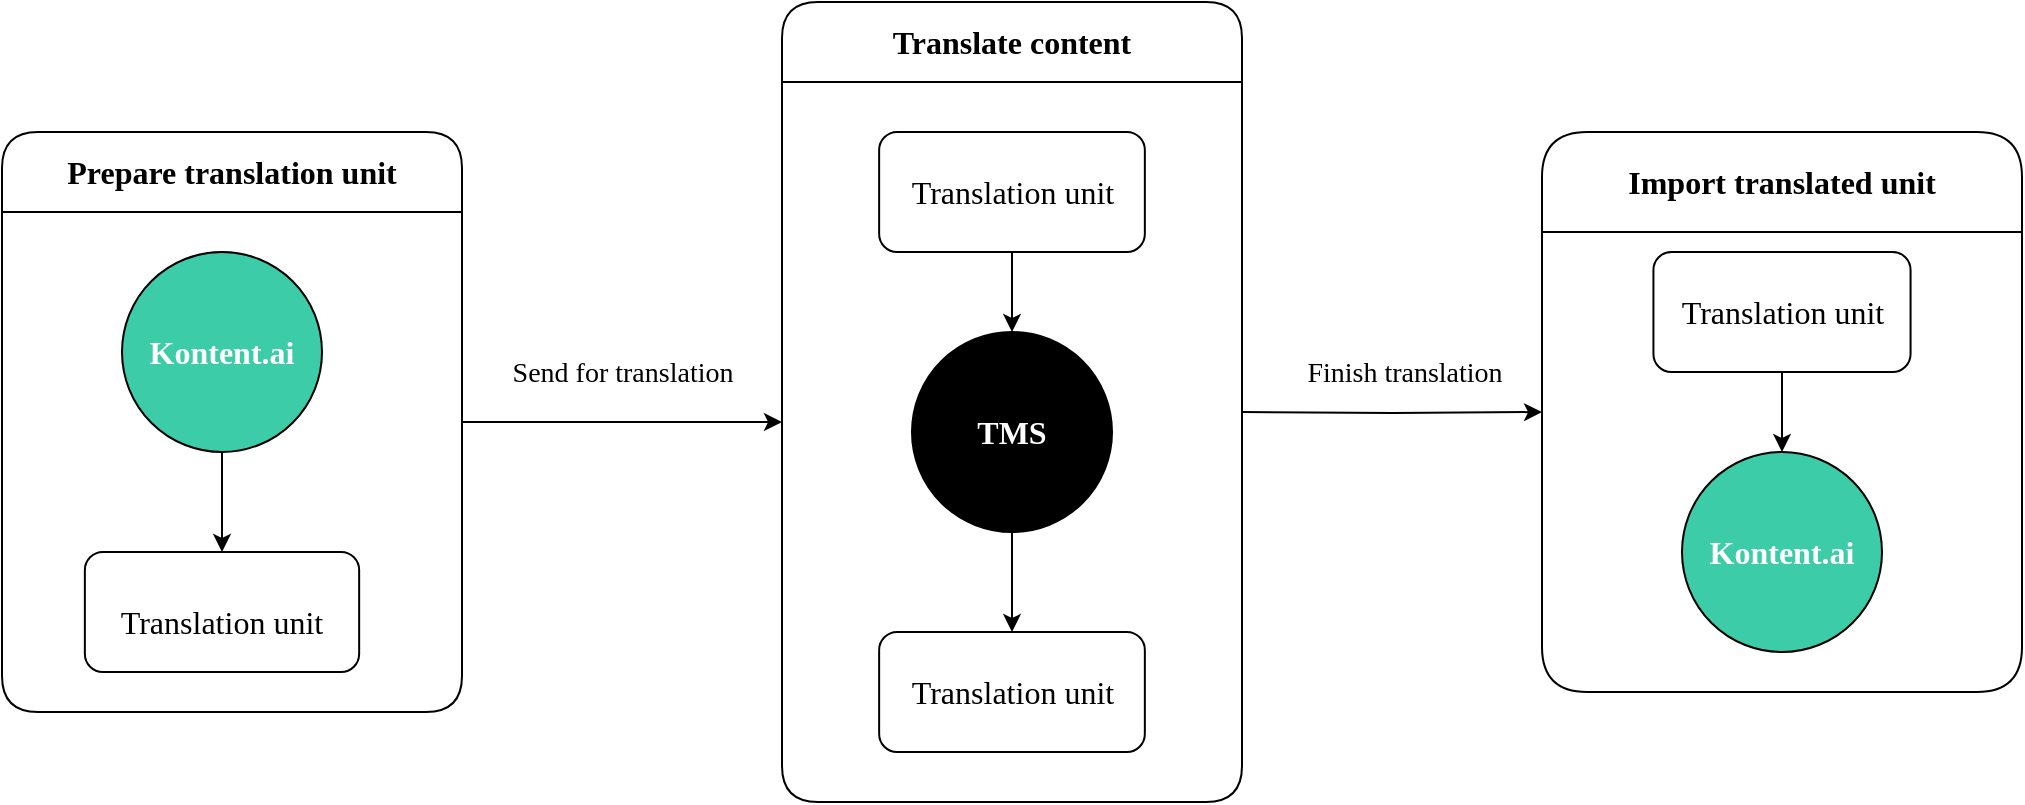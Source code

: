 <mxfile version="20.8.10" type="device"><diagram name="Page-1" id="AFoDz4chDv0H0BBBHJnp"><mxGraphModel dx="1195" dy="737" grid="1" gridSize="10" guides="1" tooltips="1" connect="1" arrows="1" fold="1" page="1" pageScale="1" pageWidth="827" pageHeight="1169" background="#ffffff" math="0" shadow="0"><root><mxCell id="0"/><mxCell id="1" parent="0"/><mxCell id="OzVFj15zl0j3OTELSKQZ-9" style="edgeStyle=orthogonalEdgeStyle;rounded=0;orthogonalLoop=1;jettySize=auto;html=1;exitX=1;exitY=0.5;exitDx=0;exitDy=0;fontFamily=Work Sans;fontSize=16;fontColor=#FFFFFF;" edge="1" parent="1" source="3fsq21hI-FU39RG9iUNc-1"><mxGeometry relative="1" as="geometry"><mxPoint x="410" y="305" as="targetPoint"/></mxGeometry></mxCell><mxCell id="OzVFj15zl0j3OTELSKQZ-10" value="Send for translation" style="edgeLabel;html=1;align=center;verticalAlign=middle;resizable=0;points=[];fontSize=14;fontFamily=Work Sans;fontColor=#000000;" vertex="1" connectable="0" parent="OzVFj15zl0j3OTELSKQZ-9"><mxGeometry x="0.125" y="2" relative="1" as="geometry"><mxPoint x="-10" y="-23" as="offset"/></mxGeometry></mxCell><mxCell id="3fsq21hI-FU39RG9iUNc-1" value="&lt;font style=&quot;font-size: 16px;&quot;&gt;Prepare translation unit&lt;/font&gt;" style="swimlane;whiteSpace=wrap;html=1;startSize=40;fontFamily=Work Sans;rounded=1;fontSize=16;" parent="1" vertex="1"><mxGeometry x="20" y="160" width="230" height="290" as="geometry"><mxRectangle y="190" width="270" height="40" as="alternateBounds"/></mxGeometry></mxCell><mxCell id="3fsq21hI-FU39RG9iUNc-8" value="" style="endArrow=classic;html=1;rounded=0;fontSize=16;exitX=0.5;exitY=1;exitDx=0;exitDy=0;entryX=0.5;entryY=0;entryDx=0;entryDy=0;fontFamily=Work Sans;" parent="3fsq21hI-FU39RG9iUNc-1" source="3fsq21hI-FU39RG9iUNc-2" target="3fsq21hI-FU39RG9iUNc-6" edge="1"><mxGeometry width="50" height="50" relative="1" as="geometry"><mxPoint x="180" y="520" as="sourcePoint"/><mxPoint x="150" y="180" as="targetPoint"/><Array as="points"/></mxGeometry></mxCell><mxCell id="3fsq21hI-FU39RG9iUNc-11" value="" style="group;fontFamily=Work Sans;fontSize=16;" parent="3fsq21hI-FU39RG9iUNc-1" vertex="1" connectable="0"><mxGeometry x="30" y="210" width="160" height="65" as="geometry"/></mxCell><mxCell id="3fsq21hI-FU39RG9iUNc-6" value="" style="rounded=1;whiteSpace=wrap;html=1;fontSize=16;movable=1;resizable=1;rotatable=1;deletable=1;editable=1;locked=0;connectable=1;fontFamily=Work Sans;" parent="3fsq21hI-FU39RG9iUNc-11" vertex="1"><mxGeometry x="11.429" width="137.143" height="60" as="geometry"/></mxCell><UserObject label="Translation unit" placeholders="1" name="Variable" id="3fsq21hI-FU39RG9iUNc-7"><mxCell style="text;html=1;strokeColor=none;fillColor=none;align=center;verticalAlign=middle;whiteSpace=wrap;overflow=hidden;fontSize=16;movable=1;resizable=1;rotatable=1;deletable=1;editable=1;locked=0;connectable=1;fontFamily=Work Sans;" parent="3fsq21hI-FU39RG9iUNc-11" vertex="1"><mxGeometry y="5" width="160" height="60" as="geometry"/></mxCell></UserObject><mxCell id="3fsq21hI-FU39RG9iUNc-2" value="Kontent.ai" style="ellipse;whiteSpace=wrap;html=1;aspect=fixed;movable=1;resizable=1;rotatable=1;deletable=1;editable=1;locked=0;connectable=1;fontFamily=Work Sans;fontSize=16;fillColor=#3DCCA8;fontStyle=1;fontColor=#FFFFFF;" parent="3fsq21hI-FU39RG9iUNc-1" vertex="1"><mxGeometry x="60" y="60" width="100" height="100" as="geometry"/></mxCell><mxCell id="OzVFj15zl0j3OTELSKQZ-17" style="edgeStyle=orthogonalEdgeStyle;rounded=0;orthogonalLoop=1;jettySize=auto;html=1;entryX=0;entryY=0.5;entryDx=0;entryDy=0;fontFamily=Work Sans;fontSize=14;fontColor=#000000;" edge="1" parent="1" target="3fsq21hI-FU39RG9iUNc-45"><mxGeometry relative="1" as="geometry"><mxPoint x="640" y="300" as="sourcePoint"/></mxGeometry></mxCell><mxCell id="OzVFj15zl0j3OTELSKQZ-18" value="Finish translation" style="edgeLabel;html=1;align=center;verticalAlign=middle;resizable=0;points=[];fontSize=14;fontFamily=Work Sans;fontColor=#000000;" vertex="1" connectable="0" parent="OzVFj15zl0j3OTELSKQZ-17"><mxGeometry x="-0.356" y="1" relative="1" as="geometry"><mxPoint x="32" y="-19" as="offset"/></mxGeometry></mxCell><mxCell id="3fsq21hI-FU39RG9iUNc-13" value="&lt;font style=&quot;font-size: 16px;&quot;&gt;Translate content&lt;/font&gt;" style="swimlane;whiteSpace=wrap;html=1;startSize=40;fontFamily=Work Sans;rounded=1;fontSize=16;" parent="1" vertex="1"><mxGeometry x="410" y="95" width="230" height="400" as="geometry"><mxRectangle x="200" y="60" width="270" height="40" as="alternateBounds"/></mxGeometry></mxCell><mxCell id="OzVFj15zl0j3OTELSKQZ-16" style="edgeStyle=orthogonalEdgeStyle;rounded=0;orthogonalLoop=1;jettySize=auto;html=1;exitX=0.5;exitY=1;exitDx=0;exitDy=0;entryX=0.5;entryY=0;entryDx=0;entryDy=0;fontFamily=Work Sans;fontSize=14;fontColor=#000000;" edge="1" parent="3fsq21hI-FU39RG9iUNc-13" source="3fsq21hI-FU39RG9iUNc-25" target="3fsq21hI-FU39RG9iUNc-36"><mxGeometry relative="1" as="geometry"/></mxCell><mxCell id="3fsq21hI-FU39RG9iUNc-25" value="TMS" style="ellipse;whiteSpace=wrap;html=1;aspect=fixed;movable=1;resizable=1;rotatable=1;deletable=1;editable=1;locked=0;connectable=1;fontFamily=Work Sans;fontSize=16;fillColor=#000000;fontStyle=1;fontColor=#FFFFFF;" parent="3fsq21hI-FU39RG9iUNc-13" vertex="1"><mxGeometry x="65" y="165" width="100" height="100" as="geometry"/></mxCell><mxCell id="OzVFj15zl0j3OTELSKQZ-15" style="edgeStyle=orthogonalEdgeStyle;rounded=0;orthogonalLoop=1;jettySize=auto;html=1;exitX=0.5;exitY=1;exitDx=0;exitDy=0;entryX=0.5;entryY=0;entryDx=0;entryDy=0;fontFamily=Work Sans;fontSize=14;fontColor=#000000;" edge="1" parent="3fsq21hI-FU39RG9iUNc-13" source="3fsq21hI-FU39RG9iUNc-20" target="3fsq21hI-FU39RG9iUNc-25"><mxGeometry relative="1" as="geometry"/></mxCell><mxCell id="3fsq21hI-FU39RG9iUNc-20" value="Translation unit" style="rounded=1;whiteSpace=wrap;html=1;fontSize=16;movable=1;resizable=1;rotatable=1;deletable=1;editable=1;locked=0;connectable=1;fontFamily=Work Sans;" parent="3fsq21hI-FU39RG9iUNc-13" vertex="1"><mxGeometry x="48.571" y="65" width="132.857" height="60" as="geometry"/></mxCell><mxCell id="3fsq21hI-FU39RG9iUNc-36" value="Translation unit" style="rounded=1;whiteSpace=wrap;html=1;fontSize=16;movable=1;resizable=1;rotatable=1;deletable=1;editable=1;locked=0;connectable=1;fontFamily=Work Sans;" parent="3fsq21hI-FU39RG9iUNc-13" vertex="1"><mxGeometry x="48.571" y="315" width="132.857" height="60" as="geometry"/></mxCell><mxCell id="3fsq21hI-FU39RG9iUNc-45" value="&lt;font style=&quot;font-size: 16px;&quot;&gt;Import translated unit&lt;/font&gt;" style="swimlane;whiteSpace=wrap;html=1;startSize=50;fontFamily=Work Sans;rounded=1;fontSize=16;" parent="1" vertex="1"><mxGeometry x="790" y="160" width="240" height="280" as="geometry"><mxRectangle x="200" y="60" width="270" height="40" as="alternateBounds"/></mxGeometry></mxCell><mxCell id="3fsq21hI-FU39RG9iUNc-55" value="" style="endArrow=classic;html=1;rounded=0;fontSize=16;entryX=0.5;entryY=0;entryDx=0;entryDy=0;fontFamily=Work Sans;exitX=0.5;exitY=1;exitDx=0;exitDy=0;" parent="3fsq21hI-FU39RG9iUNc-45" source="3fsq21hI-FU39RG9iUNc-52" target="3fsq21hI-FU39RG9iUNc-49" edge="1"><mxGeometry width="50" height="50" relative="1" as="geometry"><mxPoint x="130" y="130" as="sourcePoint"/><mxPoint x="190" y="330" as="targetPoint"/></mxGeometry></mxCell><mxCell id="3fsq21hI-FU39RG9iUNc-49" value="Kontent.ai" style="ellipse;whiteSpace=wrap;html=1;aspect=fixed;movable=1;resizable=1;rotatable=1;deletable=1;editable=1;locked=0;connectable=1;fontFamily=Work Sans;fontSize=16;fillColor=#3DCCA8;fontStyle=1;fontColor=#FFFFFF;" parent="3fsq21hI-FU39RG9iUNc-45" vertex="1"><mxGeometry x="70" y="160" width="100" height="100" as="geometry"/></mxCell><mxCell id="3fsq21hI-FU39RG9iUNc-52" value="Translation unit" style="rounded=1;whiteSpace=wrap;html=1;fontSize=16;movable=1;resizable=1;rotatable=1;deletable=1;editable=1;locked=0;connectable=1;fontFamily=Work Sans;" parent="3fsq21hI-FU39RG9iUNc-45" vertex="1"><mxGeometry x="55.714" y="60" width="128.571" height="60" as="geometry"/></mxCell></root></mxGraphModel></diagram></mxfile>